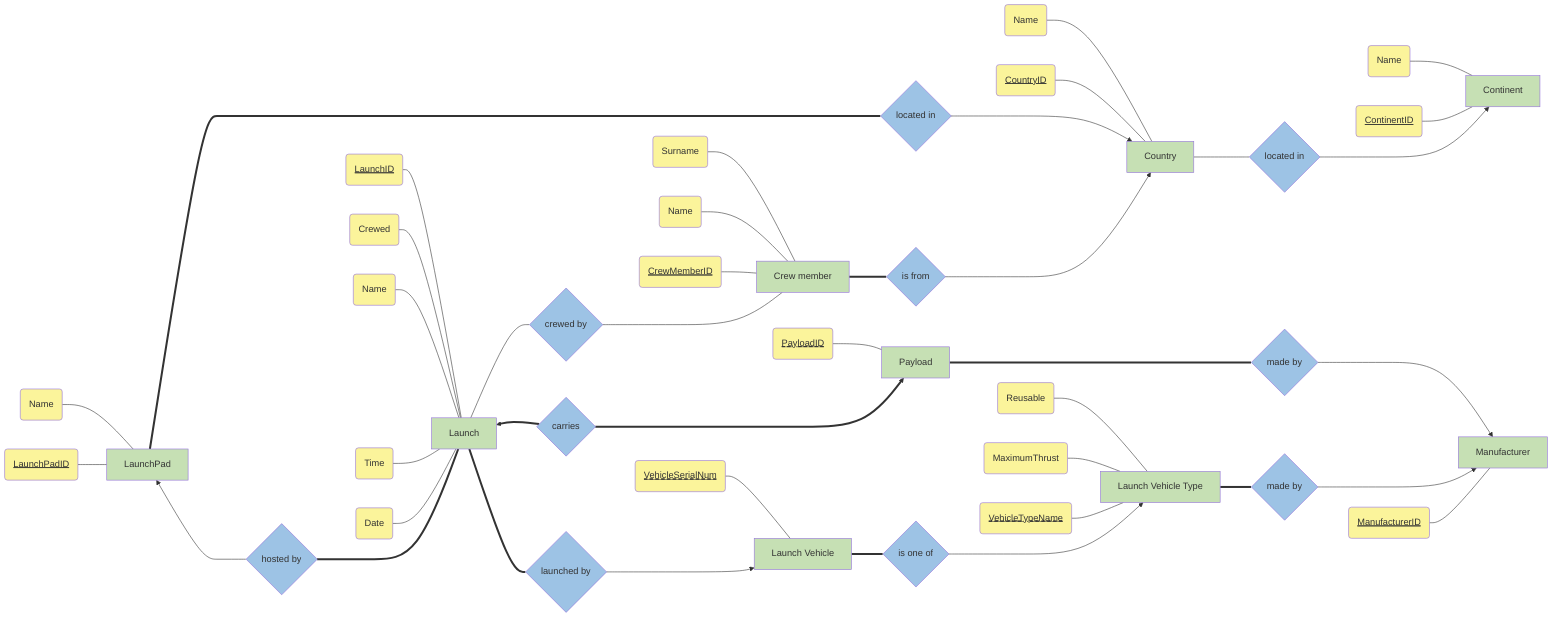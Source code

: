 graph LR
    %% ===
    %% LAUNCHPAD
    %% ---
    %% Rule: Each launchpad has a name and a location.
    lpid(LaunchPadID):::pk --- LP[LaunchPad]:::entity
    lpn(Name):::attr --- LP
    %% Rule: A launchpad hosts multiple launches over time, and each launch is hosted by exactly one launchpad. Therefore, Launchpads will be created in the database even before the first launch is hosted there.
    LP ~~~ H ---> LP
    H ~~~ LP
    %% trick w/ double invisible links to make backwards arrows work better,
    %% from: https://github.com/mermaid-js/mermaid/issues/3208#issuecomment-1531104444
    %% Rule: A launchpad is located in a country, and a country, in turn, is located on a continent.
    LP === Lli{located in}:::relation

    %% ===
    %% LAUNCH
    %% ---
    %% Rule: A launch requires a launchpad that hosts it ...
    H{hosted by}:::relation ==== L[Launch]:::entity
    %% Rule: Multiple crew members can be carried on a crewed launch, and each crew member can be carried on multiple launches over time.
    L --- CB{crewed by}:::relation
    %% Rule: A launch requires ... the payload.
    L ~~~ CP
    CP{carries}:::relation ==> L
    CP ~~~ L
    %% Rule: A launch requires ... a launch vehicle (The rocket) ...
    %% Rule: Each launch is performed by a launch vehicle. The serial number for the launch vehicle should be recorded. A launch vehicle can perform multiple launches over time.
    L === LB{launched by}:::relation
    %% Rule: For a launch, the date, time and name should be recorded as well as whether it is a crewed launch or not.
    ld(Date):::attr --- L
    lt(Time):::attr --- L
    ln(Name):::attr --- L
    lc(Crewed):::attr --- L
    lid(LaunchID):::pk --- L

    %% ===
    %% LAUNCH VEHICLE
    %% ---
    %% Rule: Each launch is performed by a launch vehicle. The serial number for the launch vehicle should be recorded. A launch vehicle can perform multiple launches over time.
    LB ---> LV[Launch Vehicle]:::weakEntity
    lvsn(VehicleSerialNum):::disc --- LV
    %% Rule: A launch requires ... a launch vehicle (The rocket) ... .
    LV === Isa{is one of}:::weakRelation

    %% ===
    %% LAUNCH VEHICLE TYPE
    %% ---
    %% Rule: Each launch vehicle is of a specific launch vehicle type. The name, maximum thrust and whether it is reusable need to be recorded for the launch vehicle type.
    Isa ---> LVT[Launch Vehicle Type]:::weakEntity
    lvtn(VehicleTypeName):::disc --- LVT
    lvtt(MaximumThrust):::attr --- LVT
    lvtr(Reusable):::attr --- LVT

    %% ===
    %% PAYLOAD
    %% ---
    %% Rule: Each launch carries one payload, and a payload is only carried by one launch.
    CP ====> P
    %% Rule: A manufacturer also makes each payload, and a manufacturer can make many different payloads over time.
    P[Payload]:::weakEntity ===== PMb{made by}:::weakRelation
    plid(PayloadID):::disc --- P

    %% ===
    %% Manufacturer
    %% ---
    mid(ManufacturerID):::pk --- M[Manufacturer]:::entity
    %% Rule: A specific manufacturer makes each launch vehicle type, and a manufacturer can make many different launch vehicle types.
    LVT === LVMb{made by}:::weakRelation
    LVMb ---> M
    %% Rule: A manufacturer also makes each payload, and a manufacturer can make many different payloads over time.
    PMb ---> M

    %% ===
    %% CREW
    %% ---
    %% Rule: Multiple crew members can be carried on a crewed launch, and each crew member can be carried on multiple launches over time.
    %% Rule: Each crew member has a nationality (the country they come from), and their name and surname also need to be recorded.
    %% Rule: Crew members can appear in the database before they launch for the first time
    CB ---- C[Crew member]:::entity
    C === If{is from}:::relation
    cid(CrewMemberID):::pk --- C
    cn(Name):::attr --- C
    cs(Surname):::attr --- C

    %% ===
    %% COUNTRY
    %% ---
    %% Rule: Each crew member has a nationality (the country they come from), and their name and surname also need to be recorded.
    If ---> Cu
    %% Rule: A launchpad is located in a country, and a country, in turn, is located on a continent.
    Lli ---> Cu
    Cu[Country]:::entity --- Li{located in}:::relation
    Li ---> Co[Continent]:::entity
    cuid(CountryID):::pk --- Cu
    cun(Name):::attr --- Cu
    coid(ContinentID):::pk --- Co
    con(Name):::attr --- Co

    %% ===
    %% STYLES
    %% ---
    classDef entity,weakEntity fill:#c6e0b4;
    classDef relation,weakRelation fill:#9dc3e5;
    classDef attr,subAttr,derAttr,pk,disc,multi fill:#fbf49b;
    classDef subAttr,derAttr,multi stroke:red;
    classDef derAttr stroke-dasharray: 10 5;
    classDef pk text-decoration: underline;
    classDef disc text-decoration: underline dashed;
    %% optional attr links
    %% FIXME: change numbers to correct links below & uncomment
    %% linkStyle 1,4,26,39,45,51,65 stroke:red, stroke-dasharray: 10 5;